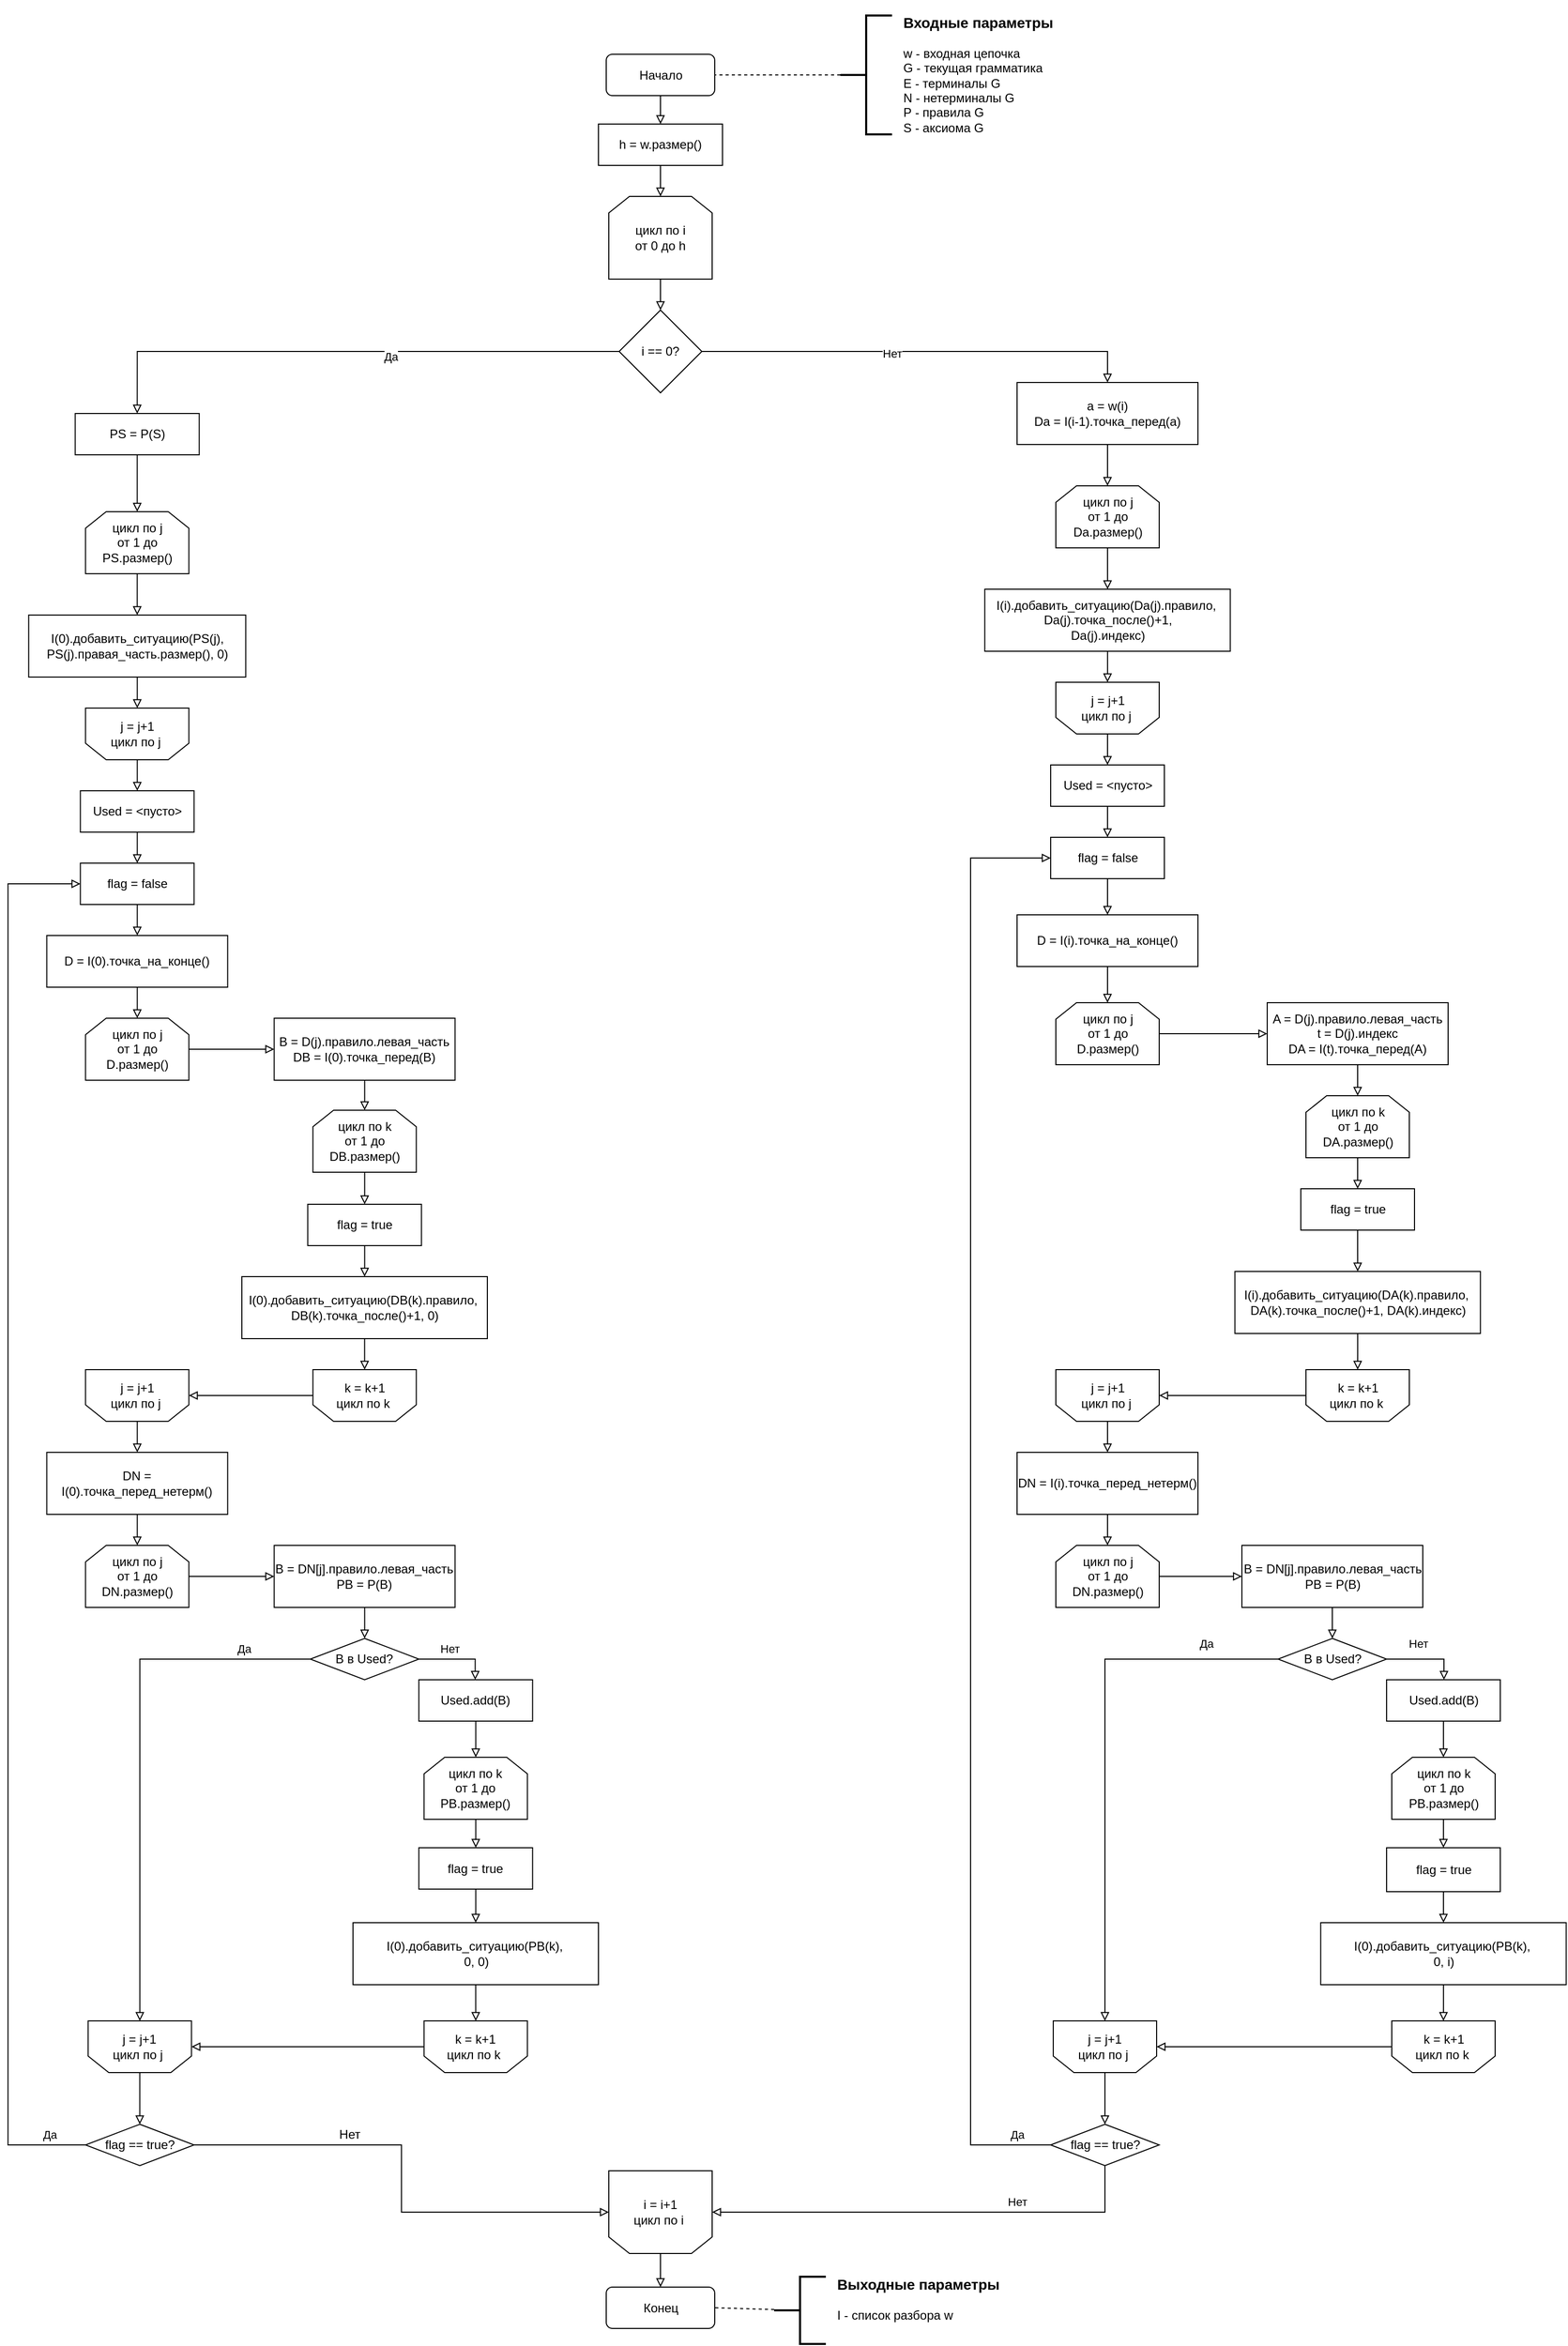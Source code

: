<mxfile version="13.0.3" type="device"><diagram id="C5RBs43oDa-KdzZeNtuy" name="Page-1"><mxGraphModel dx="4923" dy="2368" grid="1" gridSize="10" guides="1" tooltips="1" connect="1" arrows="1" fold="1" page="1" pageScale="1" pageWidth="827" pageHeight="1169" math="0" shadow="0"><root><mxCell id="WIyWlLk6GJQsqaUBKTNV-0"/><mxCell id="WIyWlLk6GJQsqaUBKTNV-1" parent="WIyWlLk6GJQsqaUBKTNV-0"/><mxCell id="eh-uw_oM2ckjCrfEnjSx-0" style="edgeStyle=orthogonalEdgeStyle;rounded=0;orthogonalLoop=1;jettySize=auto;html=1;endArrow=block;endFill=0;" edge="1" parent="WIyWlLk6GJQsqaUBKTNV-1" source="eh-uw_oM2ckjCrfEnjSx-1" target="eh-uw_oM2ckjCrfEnjSx-11"><mxGeometry relative="1" as="geometry"><mxPoint x="240" y="190" as="targetPoint"/></mxGeometry></mxCell><mxCell id="eh-uw_oM2ckjCrfEnjSx-1" value="Начало" style="rounded=1;whiteSpace=wrap;html=1;fontSize=12;glass=0;strokeWidth=1;shadow=0;" vertex="1" parent="WIyWlLk6GJQsqaUBKTNV-1"><mxGeometry x="187.5" y="122.5" width="105" height="40" as="geometry"/></mxCell><mxCell id="eh-uw_oM2ckjCrfEnjSx-2" style="edgeStyle=none;rounded=0;orthogonalLoop=1;jettySize=auto;html=1;entryX=1;entryY=0.5;entryDx=0;entryDy=0;endArrow=none;endFill=0;dashed=1;" edge="1" parent="WIyWlLk6GJQsqaUBKTNV-1" source="eh-uw_oM2ckjCrfEnjSx-3" target="eh-uw_oM2ckjCrfEnjSx-1"><mxGeometry relative="1" as="geometry"/></mxCell><mxCell id="eh-uw_oM2ckjCrfEnjSx-3" value="" style="strokeWidth=2;html=1;shape=mxgraph.flowchart.annotation_2;align=left;labelPosition=right;pointerEvents=1;" vertex="1" parent="WIyWlLk6GJQsqaUBKTNV-1"><mxGeometry x="414" y="85" width="50" height="115" as="geometry"/></mxCell><mxCell id="eh-uw_oM2ckjCrfEnjSx-4" value="&lt;h3&gt;Входные параметры&lt;/h3&gt;&lt;p&gt;&lt;span style=&quot;text-align: center&quot;&gt;w - входная цепочка&lt;/span&gt;&lt;span style=&quot;text-align: center&quot;&gt;&lt;br&gt;&lt;/span&gt;&lt;span style=&quot;text-align: center&quot;&gt;G - текущая грамматика&lt;/span&gt;&lt;span style=&quot;text-align: center&quot;&gt;&lt;br&gt;E - терминалы G&lt;br&gt;N - нетерминалы G&lt;br&gt;Р - правила G&lt;br&gt;&lt;/span&gt;&lt;span style=&quot;text-align: center&quot;&gt;S - аксиома G&lt;br&gt;&lt;/span&gt;&lt;/p&gt;" style="text;html=1;strokeColor=none;fillColor=none;spacing=5;spacingTop=-20;whiteSpace=wrap;overflow=hidden;rounded=0;" vertex="1" parent="WIyWlLk6GJQsqaUBKTNV-1"><mxGeometry x="470" y="80" width="190" height="125" as="geometry"/></mxCell><mxCell id="eh-uw_oM2ckjCrfEnjSx-14" style="edgeStyle=orthogonalEdgeStyle;rounded=0;orthogonalLoop=1;jettySize=auto;html=1;endArrow=block;endFill=0;" edge="1" parent="WIyWlLk6GJQsqaUBKTNV-1" source="eh-uw_oM2ckjCrfEnjSx-8" target="eh-uw_oM2ckjCrfEnjSx-13"><mxGeometry relative="1" as="geometry"/></mxCell><mxCell id="eh-uw_oM2ckjCrfEnjSx-8" value="цикл по i&lt;br&gt;от 0 до h" style="shape=loopLimit;whiteSpace=wrap;html=1;" vertex="1" parent="WIyWlLk6GJQsqaUBKTNV-1"><mxGeometry x="190" y="260" width="100" height="80" as="geometry"/></mxCell><mxCell id="eh-uw_oM2ckjCrfEnjSx-116" style="edgeStyle=orthogonalEdgeStyle;rounded=0;orthogonalLoop=1;jettySize=auto;html=1;endArrow=block;endFill=0;" edge="1" parent="WIyWlLk6GJQsqaUBKTNV-1" source="eh-uw_oM2ckjCrfEnjSx-9" target="eh-uw_oM2ckjCrfEnjSx-74"><mxGeometry relative="1" as="geometry"/></mxCell><mxCell id="eh-uw_oM2ckjCrfEnjSx-9" value="i = i+1&lt;br&gt;цикл по i&amp;nbsp;" style="shape=loopLimit;whiteSpace=wrap;html=1;direction=west;" vertex="1" parent="WIyWlLk6GJQsqaUBKTNV-1"><mxGeometry x="190" y="2170" width="100" height="80" as="geometry"/></mxCell><mxCell id="eh-uw_oM2ckjCrfEnjSx-12" style="edgeStyle=orthogonalEdgeStyle;rounded=0;orthogonalLoop=1;jettySize=auto;html=1;endArrow=block;endFill=0;" edge="1" parent="WIyWlLk6GJQsqaUBKTNV-1" source="eh-uw_oM2ckjCrfEnjSx-11" target="eh-uw_oM2ckjCrfEnjSx-8"><mxGeometry relative="1" as="geometry"/></mxCell><mxCell id="eh-uw_oM2ckjCrfEnjSx-11" value="h = w.размер()" style="rounded=0;whiteSpace=wrap;html=1;" vertex="1" parent="WIyWlLk6GJQsqaUBKTNV-1"><mxGeometry x="180" y="190" width="120" height="40" as="geometry"/></mxCell><mxCell id="eh-uw_oM2ckjCrfEnjSx-78" style="edgeStyle=orthogonalEdgeStyle;rounded=0;orthogonalLoop=1;jettySize=auto;html=1;entryX=0.5;entryY=0;entryDx=0;entryDy=0;endArrow=block;endFill=0;" edge="1" parent="WIyWlLk6GJQsqaUBKTNV-1" source="eh-uw_oM2ckjCrfEnjSx-13" target="eh-uw_oM2ckjCrfEnjSx-15"><mxGeometry relative="1" as="geometry"/></mxCell><mxCell id="eh-uw_oM2ckjCrfEnjSx-80" value="Да" style="edgeLabel;html=1;align=center;verticalAlign=middle;resizable=0;points=[];" vertex="1" connectable="0" parent="eh-uw_oM2ckjCrfEnjSx-78"><mxGeometry x="-0.159" y="5" relative="1" as="geometry"><mxPoint as="offset"/></mxGeometry></mxCell><mxCell id="eh-uw_oM2ckjCrfEnjSx-79" style="edgeStyle=orthogonalEdgeStyle;rounded=0;orthogonalLoop=1;jettySize=auto;html=1;entryX=0.5;entryY=0;entryDx=0;entryDy=0;endArrow=block;endFill=0;" edge="1" parent="WIyWlLk6GJQsqaUBKTNV-1" source="eh-uw_oM2ckjCrfEnjSx-13" target="eh-uw_oM2ckjCrfEnjSx-47"><mxGeometry relative="1" as="geometry"/></mxCell><mxCell id="eh-uw_oM2ckjCrfEnjSx-81" value="Нет" style="edgeLabel;html=1;align=center;verticalAlign=middle;resizable=0;points=[];" vertex="1" connectable="0" parent="eh-uw_oM2ckjCrfEnjSx-79"><mxGeometry x="-0.131" y="-2" relative="1" as="geometry"><mxPoint as="offset"/></mxGeometry></mxCell><mxCell id="eh-uw_oM2ckjCrfEnjSx-13" value="i == 0?" style="rhombus;whiteSpace=wrap;html=1;" vertex="1" parent="WIyWlLk6GJQsqaUBKTNV-1"><mxGeometry x="200" y="370" width="80" height="80" as="geometry"/></mxCell><mxCell id="eh-uw_oM2ckjCrfEnjSx-82" style="edgeStyle=orthogonalEdgeStyle;rounded=0;orthogonalLoop=1;jettySize=auto;html=1;endArrow=block;endFill=0;" edge="1" parent="WIyWlLk6GJQsqaUBKTNV-1" source="eh-uw_oM2ckjCrfEnjSx-15" target="eh-uw_oM2ckjCrfEnjSx-16"><mxGeometry relative="1" as="geometry"/></mxCell><mxCell id="eh-uw_oM2ckjCrfEnjSx-15" value="PS = P(S)" style="rounded=0;whiteSpace=wrap;html=1;" vertex="1" parent="WIyWlLk6GJQsqaUBKTNV-1"><mxGeometry x="-326.25" y="470" width="120" height="40" as="geometry"/></mxCell><mxCell id="eh-uw_oM2ckjCrfEnjSx-83" style="edgeStyle=orthogonalEdgeStyle;rounded=0;orthogonalLoop=1;jettySize=auto;html=1;endArrow=block;endFill=0;" edge="1" parent="WIyWlLk6GJQsqaUBKTNV-1" source="eh-uw_oM2ckjCrfEnjSx-16" target="eh-uw_oM2ckjCrfEnjSx-18"><mxGeometry relative="1" as="geometry"/></mxCell><mxCell id="eh-uw_oM2ckjCrfEnjSx-16" value="цикл по j&lt;br&gt;от 1 до PS.размер()" style="shape=loopLimit;whiteSpace=wrap;html=1;" vertex="1" parent="WIyWlLk6GJQsqaUBKTNV-1"><mxGeometry x="-316.25" y="565" width="100" height="60" as="geometry"/></mxCell><mxCell id="eh-uw_oM2ckjCrfEnjSx-85" style="edgeStyle=orthogonalEdgeStyle;rounded=0;orthogonalLoop=1;jettySize=auto;html=1;endArrow=block;endFill=0;" edge="1" parent="WIyWlLk6GJQsqaUBKTNV-1" source="eh-uw_oM2ckjCrfEnjSx-17" target="eh-uw_oM2ckjCrfEnjSx-36"><mxGeometry relative="1" as="geometry"/></mxCell><mxCell id="eh-uw_oM2ckjCrfEnjSx-17" value="j = j+1&lt;br&gt;цикл по j&amp;nbsp;" style="shape=loopLimit;whiteSpace=wrap;html=1;direction=west;" vertex="1" parent="WIyWlLk6GJQsqaUBKTNV-1"><mxGeometry x="-316.25" y="755" width="100" height="50" as="geometry"/></mxCell><mxCell id="eh-uw_oM2ckjCrfEnjSx-84" style="edgeStyle=orthogonalEdgeStyle;rounded=0;orthogonalLoop=1;jettySize=auto;html=1;endArrow=block;endFill=0;" edge="1" parent="WIyWlLk6GJQsqaUBKTNV-1" source="eh-uw_oM2ckjCrfEnjSx-18" target="eh-uw_oM2ckjCrfEnjSx-17"><mxGeometry relative="1" as="geometry"/></mxCell><mxCell id="eh-uw_oM2ckjCrfEnjSx-18" value="I(0).добавить_ситуацию(PS(j), &lt;br&gt;PS(j).правая_часть.размер(), 0)" style="rounded=0;whiteSpace=wrap;html=1;" vertex="1" parent="WIyWlLk6GJQsqaUBKTNV-1"><mxGeometry x="-371.25" y="665" width="210" height="60" as="geometry"/></mxCell><mxCell id="eh-uw_oM2ckjCrfEnjSx-87" style="edgeStyle=orthogonalEdgeStyle;rounded=0;orthogonalLoop=1;jettySize=auto;html=1;endArrow=block;endFill=0;" edge="1" parent="WIyWlLk6GJQsqaUBKTNV-1" source="eh-uw_oM2ckjCrfEnjSx-19" target="eh-uw_oM2ckjCrfEnjSx-20"><mxGeometry relative="1" as="geometry"/></mxCell><mxCell id="eh-uw_oM2ckjCrfEnjSx-19" value="flag = false" style="rounded=0;whiteSpace=wrap;html=1;" vertex="1" parent="WIyWlLk6GJQsqaUBKTNV-1"><mxGeometry x="-321.25" y="905" width="110" height="40" as="geometry"/></mxCell><mxCell id="eh-uw_oM2ckjCrfEnjSx-88" style="edgeStyle=orthogonalEdgeStyle;rounded=0;orthogonalLoop=1;jettySize=auto;html=1;endArrow=block;endFill=0;" edge="1" parent="WIyWlLk6GJQsqaUBKTNV-1" source="eh-uw_oM2ckjCrfEnjSx-20" target="eh-uw_oM2ckjCrfEnjSx-22"><mxGeometry relative="1" as="geometry"/></mxCell><mxCell id="eh-uw_oM2ckjCrfEnjSx-20" value="D = I(0).точка_на_конце()" style="rounded=0;whiteSpace=wrap;html=1;" vertex="1" parent="WIyWlLk6GJQsqaUBKTNV-1"><mxGeometry x="-353.75" y="975" width="175" height="50" as="geometry"/></mxCell><mxCell id="eh-uw_oM2ckjCrfEnjSx-98" style="edgeStyle=orthogonalEdgeStyle;rounded=0;orthogonalLoop=1;jettySize=auto;html=1;endArrow=block;endFill=0;" edge="1" parent="WIyWlLk6GJQsqaUBKTNV-1" source="eh-uw_oM2ckjCrfEnjSx-21" target="eh-uw_oM2ckjCrfEnjSx-97"><mxGeometry relative="1" as="geometry"/></mxCell><mxCell id="eh-uw_oM2ckjCrfEnjSx-21" value="j = j+1&lt;br&gt;цикл по j&amp;nbsp;" style="shape=loopLimit;whiteSpace=wrap;html=1;direction=west;" vertex="1" parent="WIyWlLk6GJQsqaUBKTNV-1"><mxGeometry x="-316.25" y="1395" width="100" height="50" as="geometry"/></mxCell><mxCell id="eh-uw_oM2ckjCrfEnjSx-91" style="edgeStyle=orthogonalEdgeStyle;rounded=0;orthogonalLoop=1;jettySize=auto;html=1;entryX=0;entryY=0.5;entryDx=0;entryDy=0;endArrow=block;endFill=0;" edge="1" parent="WIyWlLk6GJQsqaUBKTNV-1" source="eh-uw_oM2ckjCrfEnjSx-22" target="eh-uw_oM2ckjCrfEnjSx-23"><mxGeometry relative="1" as="geometry"/></mxCell><mxCell id="eh-uw_oM2ckjCrfEnjSx-22" value="цикл по j&lt;br&gt;от 1 до D.размер()" style="shape=loopLimit;whiteSpace=wrap;html=1;" vertex="1" parent="WIyWlLk6GJQsqaUBKTNV-1"><mxGeometry x="-316.25" y="1055" width="100" height="60" as="geometry"/></mxCell><mxCell id="eh-uw_oM2ckjCrfEnjSx-90" style="edgeStyle=orthogonalEdgeStyle;rounded=0;orthogonalLoop=1;jettySize=auto;html=1;endArrow=block;endFill=0;" edge="1" parent="WIyWlLk6GJQsqaUBKTNV-1" source="eh-uw_oM2ckjCrfEnjSx-23" target="eh-uw_oM2ckjCrfEnjSx-25"><mxGeometry relative="1" as="geometry"/></mxCell><mxCell id="eh-uw_oM2ckjCrfEnjSx-23" value="B = D(j).правило.левая_часть&lt;br&gt;DB = I(0).точка_перед(B)" style="rounded=0;whiteSpace=wrap;html=1;" vertex="1" parent="WIyWlLk6GJQsqaUBKTNV-1"><mxGeometry x="-133.75" y="1055" width="175" height="60" as="geometry"/></mxCell><mxCell id="eh-uw_oM2ckjCrfEnjSx-95" style="edgeStyle=orthogonalEdgeStyle;rounded=0;orthogonalLoop=1;jettySize=auto;html=1;endArrow=block;endFill=0;" edge="1" parent="WIyWlLk6GJQsqaUBKTNV-1" source="eh-uw_oM2ckjCrfEnjSx-24" target="eh-uw_oM2ckjCrfEnjSx-21"><mxGeometry relative="1" as="geometry"/></mxCell><mxCell id="eh-uw_oM2ckjCrfEnjSx-24" value="k = k+1&lt;br&gt;цикл по k&amp;nbsp;" style="shape=loopLimit;whiteSpace=wrap;html=1;direction=west;" vertex="1" parent="WIyWlLk6GJQsqaUBKTNV-1"><mxGeometry x="-96.25" y="1395" width="100" height="50" as="geometry"/></mxCell><mxCell id="eh-uw_oM2ckjCrfEnjSx-92" style="edgeStyle=orthogonalEdgeStyle;rounded=0;orthogonalLoop=1;jettySize=auto;html=1;endArrow=block;endFill=0;" edge="1" parent="WIyWlLk6GJQsqaUBKTNV-1" source="eh-uw_oM2ckjCrfEnjSx-25" target="eh-uw_oM2ckjCrfEnjSx-27"><mxGeometry relative="1" as="geometry"/></mxCell><mxCell id="eh-uw_oM2ckjCrfEnjSx-25" value="цикл по k&lt;br&gt;от 1 до DB.размер()" style="shape=loopLimit;whiteSpace=wrap;html=1;" vertex="1" parent="WIyWlLk6GJQsqaUBKTNV-1"><mxGeometry x="-96.25" y="1144" width="100" height="60" as="geometry"/></mxCell><mxCell id="eh-uw_oM2ckjCrfEnjSx-94" style="edgeStyle=orthogonalEdgeStyle;rounded=0;orthogonalLoop=1;jettySize=auto;html=1;endArrow=block;endFill=0;" edge="1" parent="WIyWlLk6GJQsqaUBKTNV-1" source="eh-uw_oM2ckjCrfEnjSx-26" target="eh-uw_oM2ckjCrfEnjSx-24"><mxGeometry relative="1" as="geometry"/></mxCell><mxCell id="eh-uw_oM2ckjCrfEnjSx-26" value="I(0).добавить_ситуацию(DB(k).правило,&amp;nbsp;&lt;br&gt;DB(k).точка_после()+1, 0)" style="rounded=0;whiteSpace=wrap;html=1;" vertex="1" parent="WIyWlLk6GJQsqaUBKTNV-1"><mxGeometry x="-165" y="1305" width="237.5" height="60" as="geometry"/></mxCell><mxCell id="eh-uw_oM2ckjCrfEnjSx-93" style="edgeStyle=orthogonalEdgeStyle;rounded=0;orthogonalLoop=1;jettySize=auto;html=1;endArrow=block;endFill=0;" edge="1" parent="WIyWlLk6GJQsqaUBKTNV-1" source="eh-uw_oM2ckjCrfEnjSx-27" target="eh-uw_oM2ckjCrfEnjSx-26"><mxGeometry relative="1" as="geometry"/></mxCell><mxCell id="eh-uw_oM2ckjCrfEnjSx-27" value="flag = true" style="rounded=0;whiteSpace=wrap;html=1;" vertex="1" parent="WIyWlLk6GJQsqaUBKTNV-1"><mxGeometry x="-101.25" y="1235" width="110" height="40" as="geometry"/></mxCell><mxCell id="eh-uw_oM2ckjCrfEnjSx-114" style="edgeStyle=orthogonalEdgeStyle;rounded=0;orthogonalLoop=1;jettySize=auto;html=1;endArrow=block;endFill=0;" edge="1" parent="WIyWlLk6GJQsqaUBKTNV-1" source="eh-uw_oM2ckjCrfEnjSx-29" target="eh-uw_oM2ckjCrfEnjSx-40"><mxGeometry relative="1" as="geometry"/></mxCell><mxCell id="eh-uw_oM2ckjCrfEnjSx-29" value="j = j+1&lt;br&gt;цикл по j&amp;nbsp;" style="shape=loopLimit;whiteSpace=wrap;html=1;direction=west;" vertex="1" parent="WIyWlLk6GJQsqaUBKTNV-1"><mxGeometry x="-313.75" y="2025" width="100" height="50" as="geometry"/></mxCell><mxCell id="eh-uw_oM2ckjCrfEnjSx-100" style="edgeStyle=orthogonalEdgeStyle;rounded=0;orthogonalLoop=1;jettySize=auto;html=1;entryX=0;entryY=0.5;entryDx=0;entryDy=0;endArrow=block;endFill=0;" edge="1" parent="WIyWlLk6GJQsqaUBKTNV-1" source="eh-uw_oM2ckjCrfEnjSx-30" target="eh-uw_oM2ckjCrfEnjSx-31"><mxGeometry relative="1" as="geometry"/></mxCell><mxCell id="eh-uw_oM2ckjCrfEnjSx-30" value="цикл по j&lt;br&gt;от 1 до DN.размер()" style="shape=loopLimit;whiteSpace=wrap;html=1;" vertex="1" parent="WIyWlLk6GJQsqaUBKTNV-1"><mxGeometry x="-316.25" y="1565" width="100" height="60" as="geometry"/></mxCell><mxCell id="eh-uw_oM2ckjCrfEnjSx-101" style="edgeStyle=orthogonalEdgeStyle;rounded=0;orthogonalLoop=1;jettySize=auto;html=1;endArrow=block;endFill=0;" edge="1" parent="WIyWlLk6GJQsqaUBKTNV-1" source="eh-uw_oM2ckjCrfEnjSx-31" target="eh-uw_oM2ckjCrfEnjSx-37"><mxGeometry relative="1" as="geometry"/></mxCell><mxCell id="eh-uw_oM2ckjCrfEnjSx-31" value="B = DN[j].правило.левая_часть&lt;br&gt;PB = P(B)" style="rounded=0;whiteSpace=wrap;html=1;" vertex="1" parent="WIyWlLk6GJQsqaUBKTNV-1"><mxGeometry x="-133.75" y="1565" width="175" height="60" as="geometry"/></mxCell><mxCell id="eh-uw_oM2ckjCrfEnjSx-110" style="edgeStyle=orthogonalEdgeStyle;rounded=0;orthogonalLoop=1;jettySize=auto;html=1;entryX=0;entryY=0.5;entryDx=0;entryDy=0;endArrow=block;endFill=0;" edge="1" parent="WIyWlLk6GJQsqaUBKTNV-1" source="eh-uw_oM2ckjCrfEnjSx-32" target="eh-uw_oM2ckjCrfEnjSx-29"><mxGeometry relative="1" as="geometry"/></mxCell><mxCell id="eh-uw_oM2ckjCrfEnjSx-32" value="k = k+1&lt;br&gt;цикл по k&amp;nbsp;" style="shape=loopLimit;whiteSpace=wrap;html=1;direction=west;" vertex="1" parent="WIyWlLk6GJQsqaUBKTNV-1"><mxGeometry x="11.25" y="2025" width="100" height="50" as="geometry"/></mxCell><mxCell id="eh-uw_oM2ckjCrfEnjSx-107" style="edgeStyle=orthogonalEdgeStyle;rounded=0;orthogonalLoop=1;jettySize=auto;html=1;endArrow=block;endFill=0;" edge="1" parent="WIyWlLk6GJQsqaUBKTNV-1" source="eh-uw_oM2ckjCrfEnjSx-33" target="eh-uw_oM2ckjCrfEnjSx-35"><mxGeometry relative="1" as="geometry"/></mxCell><mxCell id="eh-uw_oM2ckjCrfEnjSx-33" value="цикл по k&lt;br&gt;от 1 до PB.размер()" style="shape=loopLimit;whiteSpace=wrap;html=1;" vertex="1" parent="WIyWlLk6GJQsqaUBKTNV-1"><mxGeometry x="11.25" y="1770" width="100" height="60" as="geometry"/></mxCell><mxCell id="eh-uw_oM2ckjCrfEnjSx-109" style="edgeStyle=orthogonalEdgeStyle;rounded=0;orthogonalLoop=1;jettySize=auto;html=1;endArrow=block;endFill=0;" edge="1" parent="WIyWlLk6GJQsqaUBKTNV-1" source="eh-uw_oM2ckjCrfEnjSx-34" target="eh-uw_oM2ckjCrfEnjSx-32"><mxGeometry relative="1" as="geometry"/></mxCell><mxCell id="eh-uw_oM2ckjCrfEnjSx-34" value="I(0).добавить_ситуацию(PB(k),&amp;nbsp;&lt;br&gt;0, 0)" style="rounded=0;whiteSpace=wrap;html=1;" vertex="1" parent="WIyWlLk6GJQsqaUBKTNV-1"><mxGeometry x="-57.5" y="1930" width="237.5" height="60" as="geometry"/></mxCell><mxCell id="eh-uw_oM2ckjCrfEnjSx-108" style="edgeStyle=orthogonalEdgeStyle;rounded=0;orthogonalLoop=1;jettySize=auto;html=1;endArrow=block;endFill=0;" edge="1" parent="WIyWlLk6GJQsqaUBKTNV-1" source="eh-uw_oM2ckjCrfEnjSx-35" target="eh-uw_oM2ckjCrfEnjSx-34"><mxGeometry relative="1" as="geometry"/></mxCell><mxCell id="eh-uw_oM2ckjCrfEnjSx-35" value="flag = true" style="rounded=0;whiteSpace=wrap;html=1;" vertex="1" parent="WIyWlLk6GJQsqaUBKTNV-1"><mxGeometry x="6.25" y="1857.5" width="110" height="40" as="geometry"/></mxCell><mxCell id="eh-uw_oM2ckjCrfEnjSx-86" style="edgeStyle=orthogonalEdgeStyle;rounded=0;orthogonalLoop=1;jettySize=auto;html=1;endArrow=block;endFill=0;" edge="1" parent="WIyWlLk6GJQsqaUBKTNV-1" source="eh-uw_oM2ckjCrfEnjSx-36" target="eh-uw_oM2ckjCrfEnjSx-19"><mxGeometry relative="1" as="geometry"/></mxCell><mxCell id="eh-uw_oM2ckjCrfEnjSx-36" value="Used = &amp;lt;пусто&amp;gt;" style="rounded=0;whiteSpace=wrap;html=1;" vertex="1" parent="WIyWlLk6GJQsqaUBKTNV-1"><mxGeometry x="-321.25" y="835" width="110" height="40" as="geometry"/></mxCell><mxCell id="eh-uw_oM2ckjCrfEnjSx-102" style="edgeStyle=orthogonalEdgeStyle;rounded=0;orthogonalLoop=1;jettySize=auto;html=1;endArrow=block;endFill=0;" edge="1" parent="WIyWlLk6GJQsqaUBKTNV-1" source="eh-uw_oM2ckjCrfEnjSx-37" target="eh-uw_oM2ckjCrfEnjSx-29"><mxGeometry relative="1" as="geometry"/></mxCell><mxCell id="eh-uw_oM2ckjCrfEnjSx-103" value="Да" style="edgeLabel;html=1;align=center;verticalAlign=middle;resizable=0;points=[];" vertex="1" connectable="0" parent="eh-uw_oM2ckjCrfEnjSx-102"><mxGeometry x="-0.8" y="-4" relative="1" as="geometry"><mxPoint x="-13.09" y="-6" as="offset"/></mxGeometry></mxCell><mxCell id="eh-uw_oM2ckjCrfEnjSx-104" style="edgeStyle=orthogonalEdgeStyle;rounded=0;orthogonalLoop=1;jettySize=auto;html=1;endArrow=block;endFill=0;" edge="1" parent="WIyWlLk6GJQsqaUBKTNV-1" source="eh-uw_oM2ckjCrfEnjSx-37" target="eh-uw_oM2ckjCrfEnjSx-39"><mxGeometry relative="1" as="geometry"><Array as="points"><mxPoint x="60.75" y="1675"/></Array></mxGeometry></mxCell><mxCell id="eh-uw_oM2ckjCrfEnjSx-105" value="Нет" style="edgeLabel;html=1;align=center;verticalAlign=middle;resizable=0;points=[];" vertex="1" connectable="0" parent="eh-uw_oM2ckjCrfEnjSx-104"><mxGeometry x="-0.011" y="2" relative="1" as="geometry"><mxPoint x="-7.35" y="-8" as="offset"/></mxGeometry></mxCell><mxCell id="eh-uw_oM2ckjCrfEnjSx-37" value="B в Used?" style="rhombus;whiteSpace=wrap;html=1;" vertex="1" parent="WIyWlLk6GJQsqaUBKTNV-1"><mxGeometry x="-98.75" y="1655" width="105" height="40" as="geometry"/></mxCell><mxCell id="eh-uw_oM2ckjCrfEnjSx-106" style="edgeStyle=orthogonalEdgeStyle;rounded=0;orthogonalLoop=1;jettySize=auto;html=1;endArrow=block;endFill=0;" edge="1" parent="WIyWlLk6GJQsqaUBKTNV-1" source="eh-uw_oM2ckjCrfEnjSx-39" target="eh-uw_oM2ckjCrfEnjSx-33"><mxGeometry relative="1" as="geometry"/></mxCell><mxCell id="eh-uw_oM2ckjCrfEnjSx-39" value="Used.add(B)" style="rounded=0;whiteSpace=wrap;html=1;" vertex="1" parent="WIyWlLk6GJQsqaUBKTNV-1"><mxGeometry x="6.25" y="1695" width="110" height="40" as="geometry"/></mxCell><mxCell id="eh-uw_oM2ckjCrfEnjSx-111" style="edgeStyle=orthogonalEdgeStyle;rounded=0;orthogonalLoop=1;jettySize=auto;html=1;exitX=0;exitY=0.5;exitDx=0;exitDy=0;entryX=0;entryY=0.5;entryDx=0;entryDy=0;endArrow=block;endFill=0;" edge="1" parent="WIyWlLk6GJQsqaUBKTNV-1" source="eh-uw_oM2ckjCrfEnjSx-40" target="eh-uw_oM2ckjCrfEnjSx-19"><mxGeometry relative="1" as="geometry"><Array as="points"><mxPoint x="-391.25" y="2145"/><mxPoint x="-391.25" y="925"/></Array></mxGeometry></mxCell><mxCell id="eh-uw_oM2ckjCrfEnjSx-112" value="Да" style="edgeLabel;html=1;align=center;verticalAlign=middle;resizable=0;points=[];" vertex="1" connectable="0" parent="eh-uw_oM2ckjCrfEnjSx-111"><mxGeometry x="-0.962" y="2" relative="1" as="geometry"><mxPoint x="-9" y="-12" as="offset"/></mxGeometry></mxCell><mxCell id="eh-uw_oM2ckjCrfEnjSx-113" style="edgeStyle=orthogonalEdgeStyle;rounded=0;orthogonalLoop=1;jettySize=auto;html=1;entryX=1;entryY=0.5;entryDx=0;entryDy=0;endArrow=block;endFill=0;" edge="1" parent="WIyWlLk6GJQsqaUBKTNV-1" source="eh-uw_oM2ckjCrfEnjSx-40" target="eh-uw_oM2ckjCrfEnjSx-9"><mxGeometry relative="1" as="geometry"/></mxCell><mxCell id="eh-uw_oM2ckjCrfEnjSx-40" value="flag == true?" style="rhombus;whiteSpace=wrap;html=1;" vertex="1" parent="WIyWlLk6GJQsqaUBKTNV-1"><mxGeometry x="-316.25" y="2125" width="105" height="40" as="geometry"/></mxCell><mxCell id="eh-uw_oM2ckjCrfEnjSx-123" style="edgeStyle=orthogonalEdgeStyle;rounded=0;orthogonalLoop=1;jettySize=auto;html=1;endArrow=block;endFill=0;" edge="1" parent="WIyWlLk6GJQsqaUBKTNV-1" source="eh-uw_oM2ckjCrfEnjSx-45" target="eh-uw_oM2ckjCrfEnjSx-70"><mxGeometry relative="1" as="geometry"/></mxCell><mxCell id="eh-uw_oM2ckjCrfEnjSx-45" value="flag = false" style="rounded=0;whiteSpace=wrap;html=1;" vertex="1" parent="WIyWlLk6GJQsqaUBKTNV-1"><mxGeometry x="617.5" y="880" width="110" height="40" as="geometry"/></mxCell><mxCell id="eh-uw_oM2ckjCrfEnjSx-122" style="edgeStyle=orthogonalEdgeStyle;rounded=0;orthogonalLoop=1;jettySize=auto;html=1;endArrow=block;endFill=0;" edge="1" parent="WIyWlLk6GJQsqaUBKTNV-1" source="eh-uw_oM2ckjCrfEnjSx-46" target="eh-uw_oM2ckjCrfEnjSx-45"><mxGeometry relative="1" as="geometry"/></mxCell><mxCell id="eh-uw_oM2ckjCrfEnjSx-46" value="Used = &amp;lt;пусто&amp;gt;" style="rounded=0;whiteSpace=wrap;html=1;" vertex="1" parent="WIyWlLk6GJQsqaUBKTNV-1"><mxGeometry x="617.5" y="810" width="110" height="40" as="geometry"/></mxCell><mxCell id="eh-uw_oM2ckjCrfEnjSx-117" style="edgeStyle=orthogonalEdgeStyle;rounded=0;orthogonalLoop=1;jettySize=auto;html=1;endArrow=block;endFill=0;" edge="1" parent="WIyWlLk6GJQsqaUBKTNV-1" source="eh-uw_oM2ckjCrfEnjSx-47" target="eh-uw_oM2ckjCrfEnjSx-49"><mxGeometry relative="1" as="geometry"/></mxCell><mxCell id="eh-uw_oM2ckjCrfEnjSx-47" value="a = w(i)&lt;br&gt;Da = I(i-1).точка_перед(a)" style="rounded=0;whiteSpace=wrap;html=1;" vertex="1" parent="WIyWlLk6GJQsqaUBKTNV-1"><mxGeometry x="585" y="440" width="175" height="60" as="geometry"/></mxCell><mxCell id="eh-uw_oM2ckjCrfEnjSx-120" style="edgeStyle=orthogonalEdgeStyle;rounded=0;orthogonalLoop=1;jettySize=auto;html=1;endArrow=block;endFill=0;" edge="1" parent="WIyWlLk6GJQsqaUBKTNV-1" source="eh-uw_oM2ckjCrfEnjSx-48" target="eh-uw_oM2ckjCrfEnjSx-46"><mxGeometry relative="1" as="geometry"/></mxCell><mxCell id="eh-uw_oM2ckjCrfEnjSx-48" value="j = j+1&lt;br&gt;цикл по j&amp;nbsp;" style="shape=loopLimit;whiteSpace=wrap;html=1;direction=west;" vertex="1" parent="WIyWlLk6GJQsqaUBKTNV-1"><mxGeometry x="622.5" y="730" width="100" height="50" as="geometry"/></mxCell><mxCell id="eh-uw_oM2ckjCrfEnjSx-118" style="edgeStyle=orthogonalEdgeStyle;rounded=0;orthogonalLoop=1;jettySize=auto;html=1;endArrow=block;endFill=0;" edge="1" parent="WIyWlLk6GJQsqaUBKTNV-1" source="eh-uw_oM2ckjCrfEnjSx-49" target="eh-uw_oM2ckjCrfEnjSx-50"><mxGeometry relative="1" as="geometry"/></mxCell><mxCell id="eh-uw_oM2ckjCrfEnjSx-49" value="цикл по j&lt;br&gt;от 1 до Da.размер()" style="shape=loopLimit;whiteSpace=wrap;html=1;" vertex="1" parent="WIyWlLk6GJQsqaUBKTNV-1"><mxGeometry x="622.5" y="540" width="100" height="60" as="geometry"/></mxCell><mxCell id="eh-uw_oM2ckjCrfEnjSx-119" style="edgeStyle=orthogonalEdgeStyle;rounded=0;orthogonalLoop=1;jettySize=auto;html=1;endArrow=block;endFill=0;" edge="1" parent="WIyWlLk6GJQsqaUBKTNV-1" source="eh-uw_oM2ckjCrfEnjSx-50" target="eh-uw_oM2ckjCrfEnjSx-48"><mxGeometry relative="1" as="geometry"/></mxCell><mxCell id="eh-uw_oM2ckjCrfEnjSx-50" value="I(i).добавить_ситуацию(Da(j).правило,&amp;nbsp;&lt;br&gt;Da(j).точка_после()+1, &lt;br&gt;Da(j).индекс)" style="rounded=0;whiteSpace=wrap;html=1;" vertex="1" parent="WIyWlLk6GJQsqaUBKTNV-1"><mxGeometry x="553.75" y="640" width="237.5" height="60" as="geometry"/></mxCell><mxCell id="eh-uw_oM2ckjCrfEnjSx-133" style="edgeStyle=orthogonalEdgeStyle;rounded=0;orthogonalLoop=1;jettySize=auto;html=1;endArrow=block;endFill=0;" edge="1" parent="WIyWlLk6GJQsqaUBKTNV-1" source="eh-uw_oM2ckjCrfEnjSx-52" target="eh-uw_oM2ckjCrfEnjSx-61"><mxGeometry relative="1" as="geometry"/></mxCell><mxCell id="eh-uw_oM2ckjCrfEnjSx-52" value="DN = I(i).точка_перед_нетерм()" style="rounded=0;whiteSpace=wrap;html=1;" vertex="1" parent="WIyWlLk6GJQsqaUBKTNV-1"><mxGeometry x="585" y="1475" width="175" height="60" as="geometry"/></mxCell><mxCell id="eh-uw_oM2ckjCrfEnjSx-132" style="edgeStyle=orthogonalEdgeStyle;rounded=0;orthogonalLoop=1;jettySize=auto;html=1;endArrow=block;endFill=0;" edge="1" parent="WIyWlLk6GJQsqaUBKTNV-1" source="eh-uw_oM2ckjCrfEnjSx-53" target="eh-uw_oM2ckjCrfEnjSx-52"><mxGeometry relative="1" as="geometry"/></mxCell><mxCell id="eh-uw_oM2ckjCrfEnjSx-53" value="j = j+1&lt;br&gt;цикл по j&amp;nbsp;" style="shape=loopLimit;whiteSpace=wrap;html=1;direction=west;" vertex="1" parent="WIyWlLk6GJQsqaUBKTNV-1"><mxGeometry x="622.5" y="1395" width="100" height="50" as="geometry"/></mxCell><mxCell id="eh-uw_oM2ckjCrfEnjSx-125" style="edgeStyle=orthogonalEdgeStyle;rounded=0;orthogonalLoop=1;jettySize=auto;html=1;entryX=0;entryY=0.5;entryDx=0;entryDy=0;endArrow=block;endFill=0;" edge="1" parent="WIyWlLk6GJQsqaUBKTNV-1" source="eh-uw_oM2ckjCrfEnjSx-54" target="eh-uw_oM2ckjCrfEnjSx-55"><mxGeometry relative="1" as="geometry"/></mxCell><mxCell id="eh-uw_oM2ckjCrfEnjSx-54" value="цикл по j&lt;br&gt;от 1 до D.размер()" style="shape=loopLimit;whiteSpace=wrap;html=1;" vertex="1" parent="WIyWlLk6GJQsqaUBKTNV-1"><mxGeometry x="622.5" y="1040" width="100" height="60" as="geometry"/></mxCell><mxCell id="eh-uw_oM2ckjCrfEnjSx-126" style="edgeStyle=orthogonalEdgeStyle;rounded=0;orthogonalLoop=1;jettySize=auto;html=1;endArrow=block;endFill=0;" edge="1" parent="WIyWlLk6GJQsqaUBKTNV-1" source="eh-uw_oM2ckjCrfEnjSx-55" target="eh-uw_oM2ckjCrfEnjSx-57"><mxGeometry relative="1" as="geometry"/></mxCell><mxCell id="eh-uw_oM2ckjCrfEnjSx-55" value="A = D(j).правило.левая_часть&lt;br&gt;t = D(j).индекс&lt;br&gt;DA = I(t).точка_перед(A)" style="rounded=0;whiteSpace=wrap;html=1;" vertex="1" parent="WIyWlLk6GJQsqaUBKTNV-1"><mxGeometry x="827" y="1040" width="175" height="60" as="geometry"/></mxCell><mxCell id="eh-uw_oM2ckjCrfEnjSx-131" style="edgeStyle=orthogonalEdgeStyle;rounded=0;orthogonalLoop=1;jettySize=auto;html=1;entryX=0;entryY=0.5;entryDx=0;entryDy=0;endArrow=block;endFill=0;" edge="1" parent="WIyWlLk6GJQsqaUBKTNV-1" source="eh-uw_oM2ckjCrfEnjSx-56" target="eh-uw_oM2ckjCrfEnjSx-53"><mxGeometry relative="1" as="geometry"/></mxCell><mxCell id="eh-uw_oM2ckjCrfEnjSx-56" value="k = k+1&lt;br&gt;цикл по k&amp;nbsp;" style="shape=loopLimit;whiteSpace=wrap;html=1;direction=west;" vertex="1" parent="WIyWlLk6GJQsqaUBKTNV-1"><mxGeometry x="864.5" y="1395" width="100" height="50" as="geometry"/></mxCell><mxCell id="eh-uw_oM2ckjCrfEnjSx-128" style="edgeStyle=orthogonalEdgeStyle;rounded=0;orthogonalLoop=1;jettySize=auto;html=1;endArrow=block;endFill=0;" edge="1" parent="WIyWlLk6GJQsqaUBKTNV-1" source="eh-uw_oM2ckjCrfEnjSx-57" target="eh-uw_oM2ckjCrfEnjSx-59"><mxGeometry relative="1" as="geometry"/></mxCell><mxCell id="eh-uw_oM2ckjCrfEnjSx-57" value="цикл по k&lt;br&gt;от 1 до DА.размер()" style="shape=loopLimit;whiteSpace=wrap;html=1;" vertex="1" parent="WIyWlLk6GJQsqaUBKTNV-1"><mxGeometry x="864.5" y="1130" width="100" height="60" as="geometry"/></mxCell><mxCell id="eh-uw_oM2ckjCrfEnjSx-130" style="edgeStyle=orthogonalEdgeStyle;rounded=0;orthogonalLoop=1;jettySize=auto;html=1;endArrow=block;endFill=0;" edge="1" parent="WIyWlLk6GJQsqaUBKTNV-1" source="eh-uw_oM2ckjCrfEnjSx-58" target="eh-uw_oM2ckjCrfEnjSx-56"><mxGeometry relative="1" as="geometry"/></mxCell><mxCell id="eh-uw_oM2ckjCrfEnjSx-58" value="I(i).добавить_ситуацию(DA(k).правило,&amp;nbsp;&lt;br&gt;DA(k).точка_после()+1, DA(k).индекс)" style="rounded=0;whiteSpace=wrap;html=1;" vertex="1" parent="WIyWlLk6GJQsqaUBKTNV-1"><mxGeometry x="795.75" y="1300" width="237.5" height="60" as="geometry"/></mxCell><mxCell id="eh-uw_oM2ckjCrfEnjSx-129" style="edgeStyle=orthogonalEdgeStyle;rounded=0;orthogonalLoop=1;jettySize=auto;html=1;endArrow=block;endFill=0;" edge="1" parent="WIyWlLk6GJQsqaUBKTNV-1" source="eh-uw_oM2ckjCrfEnjSx-59" target="eh-uw_oM2ckjCrfEnjSx-58"><mxGeometry relative="1" as="geometry"/></mxCell><mxCell id="eh-uw_oM2ckjCrfEnjSx-59" value="flag = true" style="rounded=0;whiteSpace=wrap;html=1;" vertex="1" parent="WIyWlLk6GJQsqaUBKTNV-1"><mxGeometry x="859.5" y="1220" width="110" height="40" as="geometry"/></mxCell><mxCell id="eh-uw_oM2ckjCrfEnjSx-145" style="edgeStyle=orthogonalEdgeStyle;rounded=0;orthogonalLoop=1;jettySize=auto;html=1;entryX=0.5;entryY=0;entryDx=0;entryDy=0;endArrow=block;endFill=0;" edge="1" parent="WIyWlLk6GJQsqaUBKTNV-1" source="eh-uw_oM2ckjCrfEnjSx-60" target="eh-uw_oM2ckjCrfEnjSx-69"><mxGeometry relative="1" as="geometry"/></mxCell><mxCell id="eh-uw_oM2ckjCrfEnjSx-60" value="j = j+1&lt;br&gt;цикл по j&amp;nbsp;" style="shape=loopLimit;whiteSpace=wrap;html=1;direction=west;" vertex="1" parent="WIyWlLk6GJQsqaUBKTNV-1"><mxGeometry x="620" y="2025" width="100" height="50" as="geometry"/></mxCell><mxCell id="eh-uw_oM2ckjCrfEnjSx-134" style="edgeStyle=orthogonalEdgeStyle;rounded=0;orthogonalLoop=1;jettySize=auto;html=1;entryX=0;entryY=0.5;entryDx=0;entryDy=0;endArrow=block;endFill=0;" edge="1" parent="WIyWlLk6GJQsqaUBKTNV-1" source="eh-uw_oM2ckjCrfEnjSx-61" target="eh-uw_oM2ckjCrfEnjSx-62"><mxGeometry relative="1" as="geometry"/></mxCell><mxCell id="eh-uw_oM2ckjCrfEnjSx-61" value="цикл по j&lt;br&gt;от 1 до DN.размер()" style="shape=loopLimit;whiteSpace=wrap;html=1;" vertex="1" parent="WIyWlLk6GJQsqaUBKTNV-1"><mxGeometry x="622.5" y="1565" width="100" height="60" as="geometry"/></mxCell><mxCell id="eh-uw_oM2ckjCrfEnjSx-135" style="edgeStyle=orthogonalEdgeStyle;rounded=0;orthogonalLoop=1;jettySize=auto;html=1;endArrow=block;endFill=0;" edge="1" parent="WIyWlLk6GJQsqaUBKTNV-1" source="eh-uw_oM2ckjCrfEnjSx-62" target="eh-uw_oM2ckjCrfEnjSx-67"><mxGeometry relative="1" as="geometry"/></mxCell><mxCell id="eh-uw_oM2ckjCrfEnjSx-62" value="B = DN[j].правило.левая_часть&lt;br&gt;PB = P(B)" style="rounded=0;whiteSpace=wrap;html=1;" vertex="1" parent="WIyWlLk6GJQsqaUBKTNV-1"><mxGeometry x="802.5" y="1565" width="175" height="60" as="geometry"/></mxCell><mxCell id="eh-uw_oM2ckjCrfEnjSx-144" style="edgeStyle=orthogonalEdgeStyle;rounded=0;orthogonalLoop=1;jettySize=auto;html=1;entryX=0;entryY=0.5;entryDx=0;entryDy=0;endArrow=block;endFill=0;" edge="1" parent="WIyWlLk6GJQsqaUBKTNV-1" source="eh-uw_oM2ckjCrfEnjSx-63" target="eh-uw_oM2ckjCrfEnjSx-60"><mxGeometry relative="1" as="geometry"/></mxCell><mxCell id="eh-uw_oM2ckjCrfEnjSx-63" value="k = k+1&lt;br&gt;цикл по k&amp;nbsp;" style="shape=loopLimit;whiteSpace=wrap;html=1;direction=west;" vertex="1" parent="WIyWlLk6GJQsqaUBKTNV-1"><mxGeometry x="947.5" y="2025" width="100" height="50" as="geometry"/></mxCell><mxCell id="eh-uw_oM2ckjCrfEnjSx-142" style="edgeStyle=orthogonalEdgeStyle;rounded=0;orthogonalLoop=1;jettySize=auto;html=1;endArrow=block;endFill=0;" edge="1" parent="WIyWlLk6GJQsqaUBKTNV-1" source="eh-uw_oM2ckjCrfEnjSx-66" target="eh-uw_oM2ckjCrfEnjSx-72"><mxGeometry relative="1" as="geometry"/></mxCell><mxCell id="eh-uw_oM2ckjCrfEnjSx-66" value="flag = true" style="rounded=0;whiteSpace=wrap;html=1;" vertex="1" parent="WIyWlLk6GJQsqaUBKTNV-1"><mxGeometry x="942.5" y="1857.5" width="110" height="42.5" as="geometry"/></mxCell><mxCell id="eh-uw_oM2ckjCrfEnjSx-136" style="edgeStyle=orthogonalEdgeStyle;rounded=0;orthogonalLoop=1;jettySize=auto;html=1;endArrow=block;endFill=0;" edge="1" parent="WIyWlLk6GJQsqaUBKTNV-1" source="eh-uw_oM2ckjCrfEnjSx-67" target="eh-uw_oM2ckjCrfEnjSx-60"><mxGeometry relative="1" as="geometry"/></mxCell><mxCell id="eh-uw_oM2ckjCrfEnjSx-137" value="Да" style="edgeLabel;html=1;align=center;verticalAlign=middle;resizable=0;points=[];" vertex="1" connectable="0" parent="eh-uw_oM2ckjCrfEnjSx-136"><mxGeometry x="-0.765" y="6" relative="1" as="geometry"><mxPoint x="-8.83" y="-21.06" as="offset"/></mxGeometry></mxCell><mxCell id="eh-uw_oM2ckjCrfEnjSx-138" style="edgeStyle=orthogonalEdgeStyle;rounded=0;orthogonalLoop=1;jettySize=auto;html=1;endArrow=block;endFill=0;exitX=1;exitY=0.5;exitDx=0;exitDy=0;" edge="1" parent="WIyWlLk6GJQsqaUBKTNV-1" source="eh-uw_oM2ckjCrfEnjSx-67" target="eh-uw_oM2ckjCrfEnjSx-68"><mxGeometry relative="1" as="geometry"><Array as="points"><mxPoint x="998" y="1675"/></Array></mxGeometry></mxCell><mxCell id="eh-uw_oM2ckjCrfEnjSx-139" value="Нет" style="edgeLabel;html=1;align=center;verticalAlign=middle;resizable=0;points=[];" vertex="1" connectable="0" parent="eh-uw_oM2ckjCrfEnjSx-138"><mxGeometry x="-0.029" y="4" relative="1" as="geometry"><mxPoint x="-6.18" y="-11.04" as="offset"/></mxGeometry></mxCell><mxCell id="eh-uw_oM2ckjCrfEnjSx-67" value="B в Used?" style="rhombus;whiteSpace=wrap;html=1;" vertex="1" parent="WIyWlLk6GJQsqaUBKTNV-1"><mxGeometry x="837.5" y="1655" width="105" height="40" as="geometry"/></mxCell><mxCell id="eh-uw_oM2ckjCrfEnjSx-140" style="edgeStyle=orthogonalEdgeStyle;rounded=0;orthogonalLoop=1;jettySize=auto;html=1;endArrow=block;endFill=0;" edge="1" parent="WIyWlLk6GJQsqaUBKTNV-1" source="eh-uw_oM2ckjCrfEnjSx-68" target="eh-uw_oM2ckjCrfEnjSx-71"><mxGeometry relative="1" as="geometry"/></mxCell><mxCell id="eh-uw_oM2ckjCrfEnjSx-68" value="Used.add(B)" style="rounded=0;whiteSpace=wrap;html=1;" vertex="1" parent="WIyWlLk6GJQsqaUBKTNV-1"><mxGeometry x="942.5" y="1695" width="110" height="40" as="geometry"/></mxCell><mxCell id="eh-uw_oM2ckjCrfEnjSx-146" style="edgeStyle=orthogonalEdgeStyle;rounded=0;orthogonalLoop=1;jettySize=auto;html=1;entryX=0;entryY=0.5;entryDx=0;entryDy=0;endArrow=block;endFill=0;" edge="1" parent="WIyWlLk6GJQsqaUBKTNV-1" source="eh-uw_oM2ckjCrfEnjSx-69" target="eh-uw_oM2ckjCrfEnjSx-45"><mxGeometry relative="1" as="geometry"><Array as="points"><mxPoint x="540" y="2145"/><mxPoint x="540" y="900"/></Array></mxGeometry></mxCell><mxCell id="eh-uw_oM2ckjCrfEnjSx-147" value="Да" style="edgeLabel;html=1;align=center;verticalAlign=middle;resizable=0;points=[];" vertex="1" connectable="0" parent="eh-uw_oM2ckjCrfEnjSx-146"><mxGeometry x="-0.955" y="-1" relative="1" as="geometry"><mxPoint x="-0.87" y="-9.03" as="offset"/></mxGeometry></mxCell><mxCell id="eh-uw_oM2ckjCrfEnjSx-148" style="edgeStyle=orthogonalEdgeStyle;rounded=0;orthogonalLoop=1;jettySize=auto;html=1;entryX=0;entryY=0.5;entryDx=0;entryDy=0;endArrow=block;endFill=0;" edge="1" parent="WIyWlLk6GJQsqaUBKTNV-1" source="eh-uw_oM2ckjCrfEnjSx-69" target="eh-uw_oM2ckjCrfEnjSx-9"><mxGeometry relative="1" as="geometry"><Array as="points"><mxPoint x="670" y="2210"/></Array></mxGeometry></mxCell><mxCell id="eh-uw_oM2ckjCrfEnjSx-149" value="Нет" style="edgeLabel;html=1;align=center;verticalAlign=middle;resizable=0;points=[];" vertex="1" connectable="0" parent="eh-uw_oM2ckjCrfEnjSx-148"><mxGeometry x="-0.432" y="1" relative="1" as="geometry"><mxPoint x="-9.36" y="-11" as="offset"/></mxGeometry></mxCell><mxCell id="eh-uw_oM2ckjCrfEnjSx-69" value="flag == true?" style="rhombus;whiteSpace=wrap;html=1;" vertex="1" parent="WIyWlLk6GJQsqaUBKTNV-1"><mxGeometry x="617.5" y="2125" width="105" height="40" as="geometry"/></mxCell><mxCell id="eh-uw_oM2ckjCrfEnjSx-124" style="edgeStyle=orthogonalEdgeStyle;rounded=0;orthogonalLoop=1;jettySize=auto;html=1;endArrow=block;endFill=0;" edge="1" parent="WIyWlLk6GJQsqaUBKTNV-1" source="eh-uw_oM2ckjCrfEnjSx-70" target="eh-uw_oM2ckjCrfEnjSx-54"><mxGeometry relative="1" as="geometry"/></mxCell><mxCell id="eh-uw_oM2ckjCrfEnjSx-70" value="D = I(i).точка_на_конце()" style="rounded=0;whiteSpace=wrap;html=1;" vertex="1" parent="WIyWlLk6GJQsqaUBKTNV-1"><mxGeometry x="585" y="955" width="175" height="50" as="geometry"/></mxCell><mxCell id="eh-uw_oM2ckjCrfEnjSx-141" style="edgeStyle=orthogonalEdgeStyle;rounded=0;orthogonalLoop=1;jettySize=auto;html=1;endArrow=block;endFill=0;" edge="1" parent="WIyWlLk6GJQsqaUBKTNV-1" source="eh-uw_oM2ckjCrfEnjSx-71" target="eh-uw_oM2ckjCrfEnjSx-66"><mxGeometry relative="1" as="geometry"/></mxCell><mxCell id="eh-uw_oM2ckjCrfEnjSx-71" value="цикл по k&lt;br&gt;от 1 до PB.размер()" style="shape=loopLimit;whiteSpace=wrap;html=1;" vertex="1" parent="WIyWlLk6GJQsqaUBKTNV-1"><mxGeometry x="947.5" y="1770" width="100" height="60" as="geometry"/></mxCell><mxCell id="eh-uw_oM2ckjCrfEnjSx-143" style="edgeStyle=orthogonalEdgeStyle;rounded=0;orthogonalLoop=1;jettySize=auto;html=1;endArrow=block;endFill=0;" edge="1" parent="WIyWlLk6GJQsqaUBKTNV-1" source="eh-uw_oM2ckjCrfEnjSx-72" target="eh-uw_oM2ckjCrfEnjSx-63"><mxGeometry relative="1" as="geometry"/></mxCell><mxCell id="eh-uw_oM2ckjCrfEnjSx-72" value="I(0).добавить_ситуацию(PB(k),&amp;nbsp;&lt;br&gt;0, i)" style="rounded=0;whiteSpace=wrap;html=1;" vertex="1" parent="WIyWlLk6GJQsqaUBKTNV-1"><mxGeometry x="878.75" y="1930" width="237.5" height="60" as="geometry"/></mxCell><mxCell id="eh-uw_oM2ckjCrfEnjSx-74" value="Конец" style="rounded=1;whiteSpace=wrap;html=1;fontSize=12;glass=0;strokeWidth=1;shadow=0;" vertex="1" parent="WIyWlLk6GJQsqaUBKTNV-1"><mxGeometry x="187.5" y="2282.5" width="105" height="40" as="geometry"/></mxCell><mxCell id="eh-uw_oM2ckjCrfEnjSx-75" style="edgeStyle=none;rounded=0;orthogonalLoop=1;jettySize=auto;html=1;entryX=1;entryY=0.5;entryDx=0;entryDy=0;endArrow=none;endFill=0;dashed=1;" edge="1" source="eh-uw_oM2ckjCrfEnjSx-76" target="eh-uw_oM2ckjCrfEnjSx-74" parent="WIyWlLk6GJQsqaUBKTNV-1"><mxGeometry relative="1" as="geometry"/></mxCell><mxCell id="eh-uw_oM2ckjCrfEnjSx-76" value="" style="strokeWidth=2;html=1;shape=mxgraph.flowchart.annotation_2;align=left;labelPosition=right;pointerEvents=1;" vertex="1" parent="WIyWlLk6GJQsqaUBKTNV-1"><mxGeometry x="350" y="2272.5" width="50" height="65" as="geometry"/></mxCell><mxCell id="eh-uw_oM2ckjCrfEnjSx-77" value="&lt;h3&gt;Выходные параметры&lt;/h3&gt;&lt;div&gt;I - список разбора w&lt;/div&gt;" style="text;html=1;strokeColor=none;fillColor=none;spacing=5;spacingTop=-20;whiteSpace=wrap;overflow=hidden;rounded=0;" vertex="1" parent="WIyWlLk6GJQsqaUBKTNV-1"><mxGeometry x="406" y="2267.5" width="190" height="70" as="geometry"/></mxCell><mxCell id="eh-uw_oM2ckjCrfEnjSx-99" style="edgeStyle=orthogonalEdgeStyle;rounded=0;orthogonalLoop=1;jettySize=auto;html=1;endArrow=block;endFill=0;" edge="1" parent="WIyWlLk6GJQsqaUBKTNV-1" source="eh-uw_oM2ckjCrfEnjSx-97" target="eh-uw_oM2ckjCrfEnjSx-30"><mxGeometry relative="1" as="geometry"/></mxCell><mxCell id="eh-uw_oM2ckjCrfEnjSx-97" value="DN = I(0).точка_перед_нетерм()" style="rounded=0;whiteSpace=wrap;html=1;" vertex="1" parent="WIyWlLk6GJQsqaUBKTNV-1"><mxGeometry x="-353.75" y="1475" width="175" height="60" as="geometry"/></mxCell><mxCell id="eh-uw_oM2ckjCrfEnjSx-115" value="Нет" style="text;html=1;align=center;verticalAlign=middle;resizable=0;points=[];autosize=1;" vertex="1" parent="WIyWlLk6GJQsqaUBKTNV-1"><mxGeometry x="-81.25" y="2125" width="40" height="20" as="geometry"/></mxCell></root></mxGraphModel></diagram></mxfile>